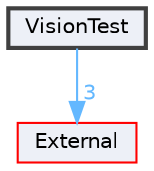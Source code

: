 digraph "VisionTest"
{
 // LATEX_PDF_SIZE
  bgcolor="transparent";
  edge [fontname=Helvetica,fontsize=10,labelfontname=Helvetica,labelfontsize=10];
  node [fontname=Helvetica,fontsize=10,shape=box,height=0.2,width=0.4];
  compound=true
  dir_032d3a367edb7f1bac273712165be017 [label="VisionTest", fillcolor="#edf0f7", color="grey25", style="filled,bold", URL="dir_032d3a367edb7f1bac273712165be017.html",tooltip=""];
  dir_443fc37f241ba4018364a998c18d007b [label="External", fillcolor="#edf0f7", color="red", style="filled", URL="dir_443fc37f241ba4018364a998c18d007b.html",tooltip=""];
  dir_032d3a367edb7f1bac273712165be017->dir_443fc37f241ba4018364a998c18d007b [headlabel="3", labeldistance=1.5 headhref="dir_000004_000001.html" href="dir_000004_000001.html" color="steelblue1" fontcolor="steelblue1"];
}
